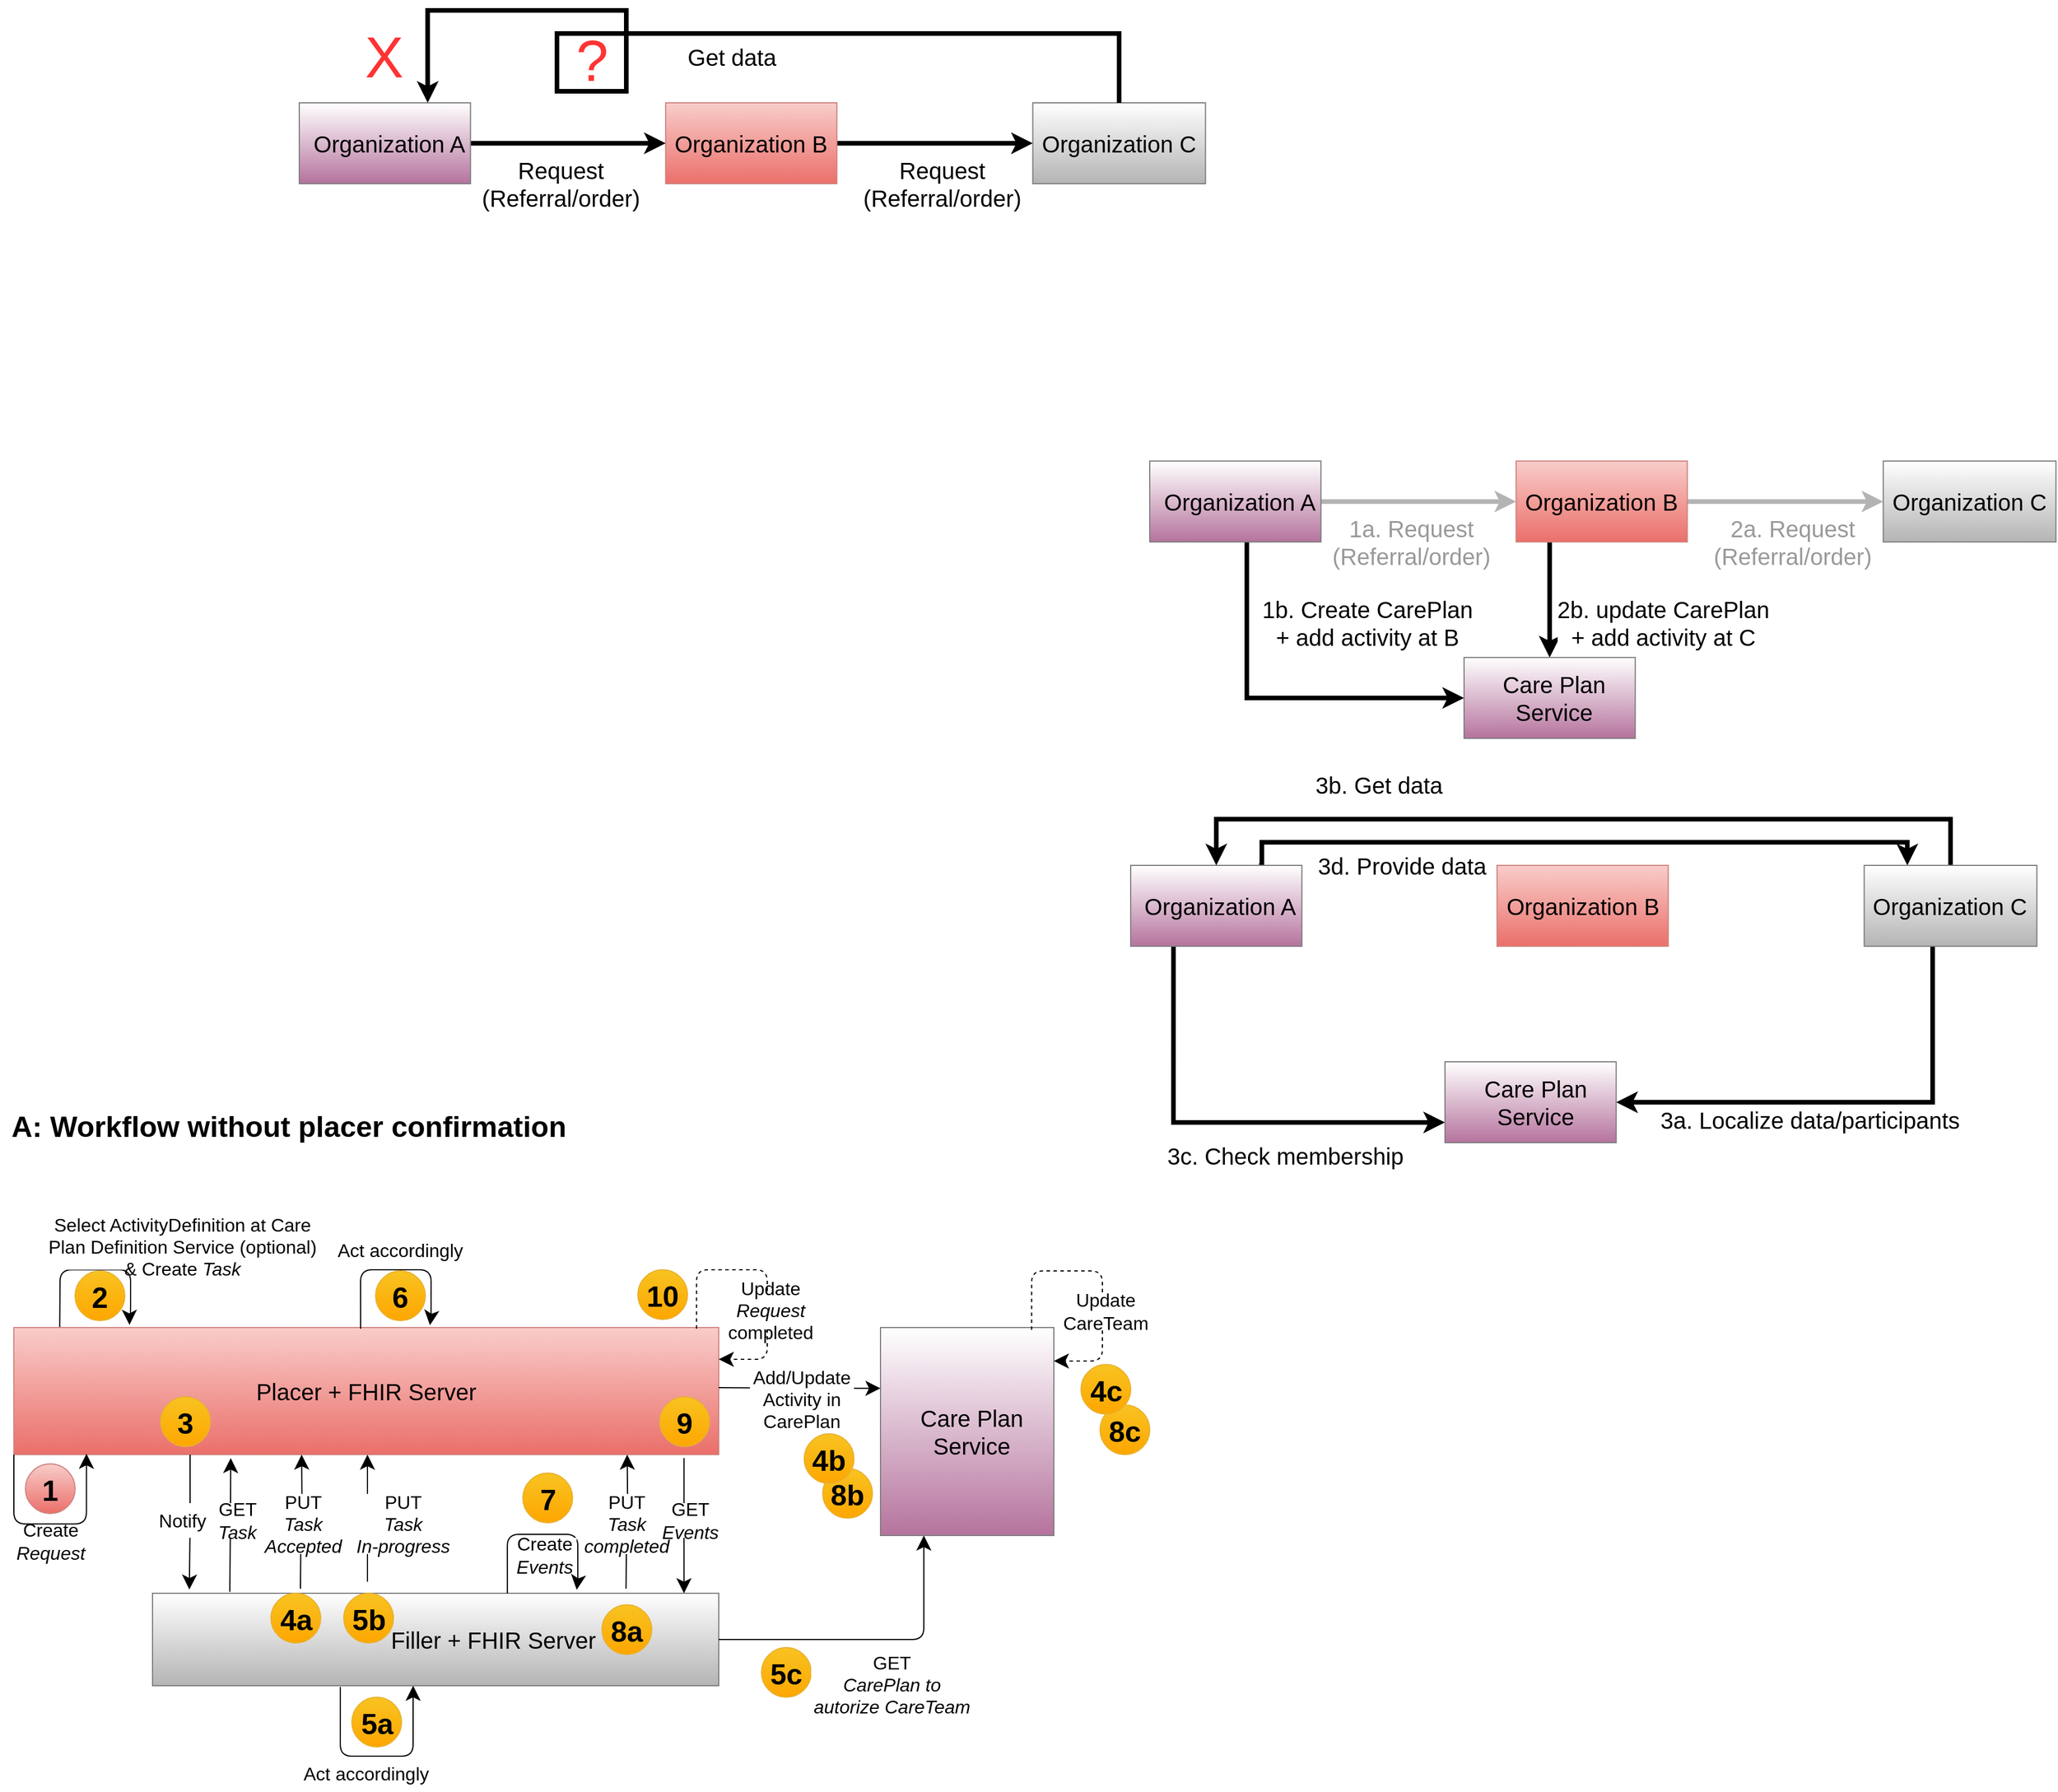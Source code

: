 <mxfile version="23.0.2" type="device" pages="3">
  <diagram name="Page-1" id="U08i2mYQAlyxhMghuIbF">
    <mxGraphModel dx="1760" dy="2372" grid="1" gridSize="10" guides="1" tooltips="1" connect="1" arrows="1" fold="1" page="1" pageScale="1" pageWidth="1654" pageHeight="1169" math="0" shadow="0">
      <root>
        <mxCell id="0" />
        <mxCell id="1" parent="0" />
        <mxCell id="nSbmwZSb1zf3VBq55A1s-11" style="edgeStyle=orthogonalEdgeStyle;rounded=1;orthogonalLoop=1;jettySize=auto;html=1;exitX=0.065;exitY=0.012;exitDx=0;exitDy=0;entryX=0.164;entryY=-0.021;entryDx=0;entryDy=0;entryPerimeter=0;exitPerimeter=0;endSize=10;" parent="1" source="nSbmwZSb1zf3VBq55A1s-2" target="nSbmwZSb1zf3VBq55A1s-2" edge="1">
          <mxGeometry relative="1" as="geometry">
            <mxPoint x="330" y="550" as="targetPoint" />
            <Array as="points">
              <mxPoint x="270" y="560" />
              <mxPoint x="270" y="510" />
              <mxPoint x="331" y="510" />
              <mxPoint x="331" y="550" />
              <mxPoint x="330" y="550" />
            </Array>
          </mxGeometry>
        </mxCell>
        <mxCell id="nSbmwZSb1zf3VBq55A1s-2" value="Placer + FHIR Server" style="rounded=0;whiteSpace=wrap;html=1;gradientColor=#eb6f6a;fillColor=#f8cdca;strokeColor=#cf8480;fontSize=20;" parent="1" vertex="1">
          <mxGeometry x="230" y="560" width="610" height="110" as="geometry" />
        </mxCell>
        <mxCell id="nSbmwZSb1zf3VBq55A1s-3" value="Filler + FHIR Server" style="rounded=0;whiteSpace=wrap;html=1;gradientColor=#b4b4b4;fillColor=default;strokeColor=#7e7e7e;fontSize=20;spacingLeft=100;" parent="1" vertex="1">
          <mxGeometry x="350" y="790" width="490" height="80" as="geometry" />
        </mxCell>
        <mxCell id="nSbmwZSb1zf3VBq55A1s-4" value="1" style="ellipse;whiteSpace=wrap;html=1;fontStyle=1;fontSize=25;fillColor=#f8cdca;strokeColor=#cf8480;rounded=0;gradientColor=#eb6f6a;" parent="1" vertex="1">
          <mxGeometry x="240" y="678" width="43" height="43" as="geometry" />
        </mxCell>
        <mxCell id="nSbmwZSb1zf3VBq55A1s-5" value="2" style="ellipse;whiteSpace=wrap;html=1;fontStyle=1;fontSize=25;fillColor=#f8c321;strokeColor=#e8b130;rounded=0;gradientColor=#fea601;" parent="1" vertex="1">
          <mxGeometry x="283" y="511" width="43" height="43" as="geometry" />
        </mxCell>
        <mxCell id="nSbmwZSb1zf3VBq55A1s-6" value="Create &lt;i&gt;Request&lt;/i&gt;" style="text;html=1;strokeColor=none;fillColor=default;align=center;verticalAlign=middle;whiteSpace=wrap;rounded=0;fontSize=16;fontStyle=0" parent="1" vertex="1">
          <mxGeometry x="231.5" y="730" width="60" height="30" as="geometry" />
        </mxCell>
        <mxCell id="nSbmwZSb1zf3VBq55A1s-7" value="Select ActivityDefinition at Care Plan Definition Service (optional) &amp;amp; Create &lt;i&gt;Task&lt;/i&gt;" style="text;html=1;strokeColor=none;fillColor=default;align=center;verticalAlign=middle;whiteSpace=wrap;rounded=0;fontSize=16;fontStyle=0" parent="1" vertex="1">
          <mxGeometry x="258.25" y="470" width="235.5" height="40" as="geometry" />
        </mxCell>
        <mxCell id="nSbmwZSb1zf3VBq55A1s-8" style="edgeStyle=orthogonalEdgeStyle;orthogonalLoop=1;jettySize=auto;html=1;exitX=0;exitY=1;exitDx=0;exitDy=0;entryX=0.103;entryY=0.993;entryDx=0;entryDy=0;entryPerimeter=0;rounded=1;endSize=10;" parent="1" source="nSbmwZSb1zf3VBq55A1s-2" target="nSbmwZSb1zf3VBq55A1s-2" edge="1">
          <mxGeometry relative="1" as="geometry">
            <Array as="points">
              <mxPoint x="230" y="730" />
              <mxPoint x="293" y="730" />
            </Array>
          </mxGeometry>
        </mxCell>
        <mxCell id="nSbmwZSb1zf3VBq55A1s-12" style="edgeStyle=orthogonalEdgeStyle;rounded=1;orthogonalLoop=1;jettySize=auto;html=1;exitX=0.065;exitY=0.012;exitDx=0;exitDy=0;entryX=0.164;entryY=-0.021;entryDx=0;entryDy=0;entryPerimeter=0;exitPerimeter=0;endSize=10;" parent="1" edge="1">
          <mxGeometry relative="1" as="geometry">
            <mxPoint x="590.06" y="558" as="targetPoint" />
            <mxPoint x="530.06" y="561" as="sourcePoint" />
            <Array as="points">
              <mxPoint x="530.06" y="560" />
              <mxPoint x="530.06" y="510" />
              <mxPoint x="591.06" y="510" />
              <mxPoint x="591.06" y="550" />
              <mxPoint x="590.06" y="550" />
            </Array>
          </mxGeometry>
        </mxCell>
        <mxCell id="nSbmwZSb1zf3VBq55A1s-13" value="6" style="ellipse;whiteSpace=wrap;html=1;fontStyle=1;fontSize=25;fillColor=#f8c321;strokeColor=#e8b130;rounded=0;gradientColor=#fea601;" parent="1" vertex="1">
          <mxGeometry x="543.06" y="511" width="43" height="43" as="geometry" />
        </mxCell>
        <mxCell id="nSbmwZSb1zf3VBq55A1s-14" value="Act accordingly" style="text;html=1;strokeColor=none;fillColor=default;align=center;verticalAlign=middle;whiteSpace=wrap;rounded=0;fontSize=16;fontStyle=0" parent="1" vertex="1">
          <mxGeometry x="501.84" y="478" width="125.44" height="30" as="geometry" />
        </mxCell>
        <mxCell id="nSbmwZSb1zf3VBq55A1s-15" style="edgeStyle=orthogonalEdgeStyle;rounded=1;orthogonalLoop=1;jettySize=auto;html=1;exitX=0.065;exitY=0.012;exitDx=0;exitDy=0;entryX=1;entryY=0.25;entryDx=0;entryDy=0;exitPerimeter=0;dashed=1;endSize=10;" parent="1" target="nSbmwZSb1zf3VBq55A1s-2" edge="1">
          <mxGeometry relative="1" as="geometry">
            <mxPoint x="880.78" y="558" as="targetPoint" />
            <mxPoint x="820.78" y="561" as="sourcePoint" />
            <Array as="points">
              <mxPoint x="821" y="510" />
              <mxPoint x="882" y="510" />
              <mxPoint x="882" y="588" />
            </Array>
          </mxGeometry>
        </mxCell>
        <mxCell id="nSbmwZSb1zf3VBq55A1s-16" value="10" style="ellipse;whiteSpace=wrap;html=1;fontStyle=1;fontSize=25;fillColor=#f8c321;strokeColor=#e8b130;rounded=0;gradientColor=#fea601;" parent="1" vertex="1">
          <mxGeometry x="770" y="510" width="43" height="43" as="geometry" />
        </mxCell>
        <mxCell id="nSbmwZSb1zf3VBq55A1s-17" value="Update &lt;i&gt;Request &lt;/i&gt;completed" style="text;html=1;strokeColor=none;fillColor=default;align=center;verticalAlign=middle;whiteSpace=wrap;rounded=0;fontSize=16;fontStyle=0" parent="1" vertex="1">
          <mxGeometry x="850" y="530" width="70" height="29" as="geometry" />
        </mxCell>
        <mxCell id="nSbmwZSb1zf3VBq55A1s-19" value="Act accordingly" style="text;html=1;strokeColor=none;fillColor=default;align=center;verticalAlign=middle;whiteSpace=wrap;rounded=0;fontSize=16;fontStyle=0" parent="1" vertex="1">
          <mxGeometry x="477.01" y="931" width="115.97" height="30" as="geometry" />
        </mxCell>
        <mxCell id="nSbmwZSb1zf3VBq55A1s-20" style="edgeStyle=orthogonalEdgeStyle;orthogonalLoop=1;jettySize=auto;html=1;exitX=0;exitY=1;exitDx=0;exitDy=0;entryX=0.103;entryY=0.993;entryDx=0;entryDy=0;entryPerimeter=0;rounded=1;endSize=10;" parent="1" edge="1">
          <mxGeometry relative="1" as="geometry">
            <mxPoint x="512.53" y="871" as="sourcePoint" />
            <mxPoint x="575.53" y="870" as="targetPoint" />
            <Array as="points">
              <mxPoint x="512.53" y="931" />
              <mxPoint x="575.53" y="931" />
            </Array>
          </mxGeometry>
        </mxCell>
        <mxCell id="nSbmwZSb1zf3VBq55A1s-21" value="5a" style="ellipse;whiteSpace=wrap;html=1;fontStyle=1;fontSize=25;fillColor=#f8c321;strokeColor=#e8b130;rounded=0;gradientColor=#fea601;" parent="1" vertex="1">
          <mxGeometry x="522.5" y="880" width="43" height="43" as="geometry" />
        </mxCell>
        <mxCell id="nSbmwZSb1zf3VBq55A1s-22" value="4a" style="ellipse;whiteSpace=wrap;html=1;fontStyle=1;fontSize=25;fillColor=#f8c321;strokeColor=#e8b130;rounded=0;gradientColor=#fea601;" parent="1" vertex="1">
          <mxGeometry x="452.5" y="790" width="43" height="43" as="geometry" />
        </mxCell>
        <mxCell id="nSbmwZSb1zf3VBq55A1s-23" value="8a" style="ellipse;whiteSpace=wrap;html=1;fontStyle=1;fontSize=25;fillColor=#f8c321;strokeColor=#e8b130;rounded=0;gradientColor=#fea601;" parent="1" vertex="1">
          <mxGeometry x="739" y="800" width="43" height="43" as="geometry" />
        </mxCell>
        <mxCell id="nSbmwZSb1zf3VBq55A1s-24" value="3" style="ellipse;whiteSpace=wrap;html=1;fontStyle=1;fontSize=25;fillColor=#f8c321;strokeColor=#e8b130;rounded=0;gradientColor=#fea601;" parent="1" vertex="1">
          <mxGeometry x="357" y="620" width="43" height="43" as="geometry" />
        </mxCell>
        <mxCell id="nSbmwZSb1zf3VBq55A1s-26" value="9" style="ellipse;whiteSpace=wrap;html=1;fontStyle=1;fontSize=25;fillColor=#f8c321;strokeColor=#e8b130;rounded=0;gradientColor=#fea601;" parent="1" vertex="1">
          <mxGeometry x="789" y="620" width="43" height="43" as="geometry" />
        </mxCell>
        <mxCell id="nSbmwZSb1zf3VBq55A1s-27" value="7" style="ellipse;whiteSpace=wrap;html=1;fontStyle=1;fontSize=25;fillColor=#f8c321;strokeColor=#e8b130;rounded=0;gradientColor=#fea601;" parent="1" vertex="1">
          <mxGeometry x="670.5" y="686" width="43" height="43" as="geometry" />
        </mxCell>
        <mxCell id="nSbmwZSb1zf3VBq55A1s-28" style="edgeStyle=orthogonalEdgeStyle;rounded=1;orthogonalLoop=1;jettySize=auto;html=1;exitX=0.065;exitY=0.012;exitDx=0;exitDy=0;entryX=0.164;entryY=-0.021;entryDx=0;entryDy=0;entryPerimeter=0;exitPerimeter=0;endSize=10;" parent="1" edge="1">
          <mxGeometry relative="1" as="geometry">
            <mxPoint x="717.06" y="787" as="targetPoint" />
            <mxPoint x="657.06" y="790" as="sourcePoint" />
            <Array as="points">
              <mxPoint x="657.06" y="789" />
              <mxPoint x="657.06" y="739" />
              <mxPoint x="718.06" y="739" />
              <mxPoint x="718.06" y="779" />
              <mxPoint x="717.06" y="779" />
            </Array>
          </mxGeometry>
        </mxCell>
        <mxCell id="nSbmwZSb1zf3VBq55A1s-30" value="Create &lt;i&gt;Events&lt;/i&gt;" style="text;html=1;strokeColor=none;fillColor=default;align=center;verticalAlign=middle;whiteSpace=wrap;rounded=0;fontSize=16;fontStyle=0" parent="1" vertex="1">
          <mxGeometry x="662" y="742" width="55" height="30" as="geometry" />
        </mxCell>
        <mxCell id="nSbmwZSb1zf3VBq55A1s-31" style="edgeStyle=orthogonalEdgeStyle;rounded=0;orthogonalLoop=1;jettySize=auto;html=1;exitX=0.25;exitY=1;exitDx=0;exitDy=0;entryX=0.065;entryY=-0.04;entryDx=0;entryDy=0;entryPerimeter=0;endSize=10;" parent="1" source="nSbmwZSb1zf3VBq55A1s-2" target="nSbmwZSb1zf3VBq55A1s-3" edge="1">
          <mxGeometry relative="1" as="geometry" />
        </mxCell>
        <mxCell id="nSbmwZSb1zf3VBq55A1s-32" value="Notify" style="text;html=1;strokeColor=none;fillColor=default;align=center;verticalAlign=middle;whiteSpace=wrap;rounded=0;fontSize=16;fontStyle=0" parent="1" vertex="1">
          <mxGeometry x="352" y="712" width="48" height="30" as="geometry" />
        </mxCell>
        <mxCell id="nSbmwZSb1zf3VBq55A1s-34" style="edgeStyle=orthogonalEdgeStyle;rounded=0;orthogonalLoop=1;jettySize=auto;html=1;exitX=0.163;exitY=-0.028;exitDx=0;exitDy=0;entryX=0.329;entryY=1.018;entryDx=0;entryDy=0;entryPerimeter=0;endSize=10;exitPerimeter=0;" parent="1" edge="1">
          <mxGeometry relative="1" as="geometry">
            <mxPoint x="416.87" y="788.76" as="sourcePoint" />
            <mxPoint x="417.69" y="672.98" as="targetPoint" />
          </mxGeometry>
        </mxCell>
        <mxCell id="nSbmwZSb1zf3VBq55A1s-35" style="edgeStyle=orthogonalEdgeStyle;rounded=0;orthogonalLoop=1;jettySize=auto;html=1;exitX=0.163;exitY=-0.028;exitDx=0;exitDy=0;entryX=0.329;entryY=1.018;entryDx=0;entryDy=0;entryPerimeter=0;endSize=10;exitPerimeter=0;" parent="1" edge="1">
          <mxGeometry relative="1" as="geometry">
            <mxPoint x="478" y="786" as="sourcePoint" />
            <mxPoint x="479" y="670" as="targetPoint" />
          </mxGeometry>
        </mxCell>
        <mxCell id="nSbmwZSb1zf3VBq55A1s-37" style="edgeStyle=orthogonalEdgeStyle;rounded=0;orthogonalLoop=1;jettySize=auto;html=1;exitX=0.163;exitY=-0.028;exitDx=0;exitDy=0;entryX=0.329;entryY=1.018;entryDx=0;entryDy=0;entryPerimeter=0;endSize=10;exitPerimeter=0;" parent="1" edge="1">
          <mxGeometry relative="1" as="geometry">
            <mxPoint x="759.76" y="786" as="sourcePoint" />
            <mxPoint x="760.76" y="670" as="targetPoint" />
          </mxGeometry>
        </mxCell>
        <mxCell id="nSbmwZSb1zf3VBq55A1s-38" style="edgeStyle=orthogonalEdgeStyle;rounded=0;orthogonalLoop=1;jettySize=auto;html=1;exitX=0.25;exitY=1;exitDx=0;exitDy=0;entryX=0.065;entryY=-0.04;entryDx=0;entryDy=0;entryPerimeter=0;endSize=10;" parent="1" edge="1">
          <mxGeometry relative="1" as="geometry">
            <mxPoint x="809.91" y="673" as="sourcePoint" />
            <mxPoint x="809.91" y="790" as="targetPoint" />
          </mxGeometry>
        </mxCell>
        <mxCell id="nSbmwZSb1zf3VBq55A1s-39" value="GET &lt;i&gt;Task&lt;/i&gt;" style="text;html=1;strokeColor=none;fillColor=default;align=center;verticalAlign=middle;whiteSpace=wrap;rounded=0;fontSize=16;fontStyle=0" parent="1" vertex="1">
          <mxGeometry x="407" y="712" width="33" height="30" as="geometry" />
        </mxCell>
        <mxCell id="nSbmwZSb1zf3VBq55A1s-40" value="PUT&lt;br&gt;&lt;i&gt;Task&lt;br&gt;Accepted&lt;br&gt;&lt;/i&gt;" style="text;html=1;strokeColor=none;fillColor=default;align=center;verticalAlign=middle;whiteSpace=wrap;rounded=0;fontSize=16;fontStyle=0" parent="1" vertex="1">
          <mxGeometry x="452.5" y="704" width="55" height="52" as="geometry" />
        </mxCell>
        <mxCell id="nSbmwZSb1zf3VBq55A1s-41" value="PUT&lt;br&gt;&lt;i&gt;Task&lt;br&gt;completed&lt;br&gt;&lt;/i&gt;" style="text;html=1;strokeColor=none;fillColor=default;align=center;verticalAlign=middle;whiteSpace=wrap;rounded=0;fontSize=16;fontStyle=0" parent="1" vertex="1">
          <mxGeometry x="733" y="704" width="55" height="52" as="geometry" />
        </mxCell>
        <mxCell id="OlyKqYoz7__BD5rqp9ry-2" value="GET &lt;i&gt;Events&lt;/i&gt;" style="text;html=1;strokeColor=none;fillColor=default;align=center;verticalAlign=middle;whiteSpace=wrap;rounded=0;fontSize=16;fontStyle=0" parent="1" vertex="1">
          <mxGeometry x="799" y="712" width="33" height="30" as="geometry" />
        </mxCell>
        <mxCell id="T5v-OUaIeYPpJaLRVk_B-1" value="A: Workflow without placer confirmation" style="text;html=1;strokeColor=none;fillColor=default;align=left;verticalAlign=middle;whiteSpace=wrap;rounded=0;fontSize=25;fontStyle=1" parent="1" vertex="1">
          <mxGeometry x="226" y="370" width="530" height="30" as="geometry" />
        </mxCell>
        <mxCell id="rVNtJj95n9bYsKMnxHTT-1" value="Care Plan Service" style="rounded=0;whiteSpace=wrap;html=1;gradientColor=#B5739D;fillColor=default;strokeColor=#7e7e7e;fontSize=20;spacingLeft=8;" vertex="1" parent="1">
          <mxGeometry x="980" y="560" width="150" height="180" as="geometry" />
        </mxCell>
        <mxCell id="rVNtJj95n9bYsKMnxHTT-3" style="edgeStyle=orthogonalEdgeStyle;rounded=0;orthogonalLoop=1;jettySize=auto;html=1;exitX=1;exitY=0.364;exitDx=0;exitDy=0;entryX=0;entryY=0.369;entryDx=0;entryDy=0;entryPerimeter=0;endSize=10;exitPerimeter=0;" edge="1" parent="1">
          <mxGeometry relative="1" as="geometry">
            <mxPoint x="840" y="612.04" as="sourcePoint" />
            <mxPoint x="980" y="612.59" as="targetPoint" />
          </mxGeometry>
        </mxCell>
        <mxCell id="rVNtJj95n9bYsKMnxHTT-4" value="Add/Update Activity in&lt;br&gt;CarePlan" style="text;html=1;strokeColor=none;fillColor=default;align=center;verticalAlign=middle;whiteSpace=wrap;rounded=0;fontSize=16;fontStyle=0" vertex="1" parent="1">
          <mxGeometry x="867" y="592" width="90" height="60" as="geometry" />
        </mxCell>
        <mxCell id="rVNtJj95n9bYsKMnxHTT-5" style="edgeStyle=orthogonalEdgeStyle;rounded=1;orthogonalLoop=1;jettySize=auto;html=1;exitX=0.065;exitY=0.012;exitDx=0;exitDy=0;entryX=1;entryY=0.25;entryDx=0;entryDy=0;exitPerimeter=0;dashed=1;endSize=10;" edge="1" parent="1">
          <mxGeometry relative="1" as="geometry">
            <mxPoint x="1130" y="589" as="targetPoint" />
            <mxPoint x="1110.78" y="562" as="sourcePoint" />
            <Array as="points">
              <mxPoint x="1111" y="511" />
              <mxPoint x="1172" y="511" />
              <mxPoint x="1172" y="589" />
            </Array>
          </mxGeometry>
        </mxCell>
        <mxCell id="rVNtJj95n9bYsKMnxHTT-6" value="Update CareTeam" style="text;html=1;strokeColor=none;fillColor=default;align=center;verticalAlign=middle;whiteSpace=wrap;rounded=0;fontSize=16;fontStyle=0" vertex="1" parent="1">
          <mxGeometry x="1140" y="531" width="70" height="29" as="geometry" />
        </mxCell>
        <mxCell id="rVNtJj95n9bYsKMnxHTT-10" value="8b" style="ellipse;whiteSpace=wrap;html=1;fontStyle=1;fontSize=25;fillColor=#f8c321;strokeColor=#e8b130;rounded=0;gradientColor=#fea601;" vertex="1" parent="1">
          <mxGeometry x="930" y="682" width="43" height="43" as="geometry" />
        </mxCell>
        <mxCell id="rVNtJj95n9bYsKMnxHTT-11" value="8c" style="ellipse;whiteSpace=wrap;html=1;fontStyle=1;fontSize=25;fillColor=#f8c321;strokeColor=#e8b130;rounded=0;gradientColor=#fea601;" vertex="1" parent="1">
          <mxGeometry x="1170" y="627" width="43" height="43" as="geometry" />
        </mxCell>
        <mxCell id="rVNtJj95n9bYsKMnxHTT-12" value="5b" style="ellipse;whiteSpace=wrap;html=1;fontStyle=1;fontSize=25;fillColor=#f8c321;strokeColor=#e8b130;rounded=0;gradientColor=#fea601;" vertex="1" parent="1">
          <mxGeometry x="515.5" y="790" width="43" height="43" as="geometry" />
        </mxCell>
        <mxCell id="rVNtJj95n9bYsKMnxHTT-14" style="edgeStyle=orthogonalEdgeStyle;rounded=0;orthogonalLoop=1;jettySize=auto;html=1;entryX=0.329;entryY=1.018;entryDx=0;entryDy=0;entryPerimeter=0;endSize=10;" edge="1" parent="1">
          <mxGeometry relative="1" as="geometry">
            <mxPoint x="536" y="780" as="sourcePoint" />
            <mxPoint x="536" y="670" as="targetPoint" />
          </mxGeometry>
        </mxCell>
        <mxCell id="rVNtJj95n9bYsKMnxHTT-13" value="PUT&lt;br&gt;&lt;i&gt;Task&lt;br&gt;In-progress&lt;br&gt;&lt;/i&gt;" style="text;html=1;strokeColor=none;fillColor=default;align=center;verticalAlign=middle;whiteSpace=wrap;rounded=0;fontSize=16;fontStyle=0" vertex="1" parent="1">
          <mxGeometry x="522.5" y="704" width="87.5" height="52" as="geometry" />
        </mxCell>
        <mxCell id="rVNtJj95n9bYsKMnxHTT-15" value="5c" style="ellipse;whiteSpace=wrap;html=1;fontStyle=1;fontSize=25;fillColor=#f8c321;strokeColor=#e8b130;rounded=0;gradientColor=#fea601;" vertex="1" parent="1">
          <mxGeometry x="877" y="837" width="43" height="43" as="geometry" />
        </mxCell>
        <mxCell id="rVNtJj95n9bYsKMnxHTT-16" style="edgeStyle=orthogonalEdgeStyle;orthogonalLoop=1;jettySize=auto;html=1;exitX=1;exitY=0.5;exitDx=0;exitDy=0;entryX=0.25;entryY=1;entryDx=0;entryDy=0;rounded=1;endSize=10;" edge="1" parent="1" source="nSbmwZSb1zf3VBq55A1s-3" target="rVNtJj95n9bYsKMnxHTT-1">
          <mxGeometry relative="1" as="geometry">
            <mxPoint x="867.03" y="792" as="sourcePoint" />
            <mxPoint x="930.03" y="791" as="targetPoint" />
            <Array as="points">
              <mxPoint x="1018" y="830" />
            </Array>
          </mxGeometry>
        </mxCell>
        <mxCell id="rVNtJj95n9bYsKMnxHTT-17" value="GET&lt;br&gt;&lt;i&gt;CarePlan to autorize CareTeam&lt;br&gt;&lt;/i&gt;" style="text;html=1;strokeColor=none;fillColor=default;align=center;verticalAlign=middle;whiteSpace=wrap;rounded=0;fontSize=16;fontStyle=0" vertex="1" parent="1">
          <mxGeometry x="920" y="843" width="140" height="52" as="geometry" />
        </mxCell>
        <mxCell id="rVNtJj95n9bYsKMnxHTT-2" value="4b" style="ellipse;whiteSpace=wrap;html=1;fontStyle=1;fontSize=25;fillColor=#f8c321;strokeColor=#e8b130;rounded=0;gradientColor=#fea601;" vertex="1" parent="1">
          <mxGeometry x="914" y="652" width="43" height="43" as="geometry" />
        </mxCell>
        <mxCell id="rVNtJj95n9bYsKMnxHTT-7" value="4c" style="ellipse;whiteSpace=wrap;html=1;fontStyle=1;fontSize=25;fillColor=#f8c321;strokeColor=#e8b130;rounded=0;gradientColor=#fea601;" vertex="1" parent="1">
          <mxGeometry x="1153.5" y="592" width="43" height="43" as="geometry" />
        </mxCell>
        <mxCell id="rVNtJj95n9bYsKMnxHTT-26" value="" style="edgeStyle=orthogonalEdgeStyle;rounded=0;orthogonalLoop=1;jettySize=auto;html=1;strokeWidth=4;" edge="1" parent="1" source="rVNtJj95n9bYsKMnxHTT-20" target="rVNtJj95n9bYsKMnxHTT-23">
          <mxGeometry relative="1" as="geometry" />
        </mxCell>
        <mxCell id="rVNtJj95n9bYsKMnxHTT-29" value="Request&lt;br style=&quot;border-color: var(--border-color); font-size: 20px;&quot;&gt;(Referral/order)" style="edgeLabel;html=1;align=center;verticalAlign=middle;resizable=0;points=[];fontSize=20;" vertex="1" connectable="0" parent="rVNtJj95n9bYsKMnxHTT-26">
          <mxGeometry x="0.361" y="-4" relative="1" as="geometry">
            <mxPoint x="-25" y="31" as="offset" />
          </mxGeometry>
        </mxCell>
        <mxCell id="rVNtJj95n9bYsKMnxHTT-20" value="Organization B" style="rounded=0;whiteSpace=wrap;html=1;gradientColor=#eb6f6a;fillColor=#f8cdca;strokeColor=#cf8480;fontSize=20;" vertex="1" parent="1">
          <mxGeometry x="794.07" y="-500" width="148.16" height="70" as="geometry" />
        </mxCell>
        <mxCell id="rVNtJj95n9bYsKMnxHTT-24" value="" style="edgeStyle=orthogonalEdgeStyle;rounded=0;orthogonalLoop=1;jettySize=auto;html=1;strokeWidth=4;" edge="1" parent="1" source="rVNtJj95n9bYsKMnxHTT-22" target="rVNtJj95n9bYsKMnxHTT-20">
          <mxGeometry relative="1" as="geometry" />
        </mxCell>
        <mxCell id="rVNtJj95n9bYsKMnxHTT-28" value="Request&lt;br style=&quot;font-size: 20px;&quot;&gt;(Referral/order)" style="edgeLabel;html=1;align=center;verticalAlign=middle;resizable=0;points=[];fontSize=20;" vertex="1" connectable="0" parent="rVNtJj95n9bYsKMnxHTT-24">
          <mxGeometry x="-0.216" y="-2" relative="1" as="geometry">
            <mxPoint x="12" y="33" as="offset" />
          </mxGeometry>
        </mxCell>
        <mxCell id="rVNtJj95n9bYsKMnxHTT-22" value="Organization A" style="rounded=0;whiteSpace=wrap;html=1;gradientColor=#B5739D;fillColor=default;strokeColor=#7e7e7e;fontSize=20;spacingLeft=8;" vertex="1" parent="1">
          <mxGeometry x="477.01" y="-500" width="148.16" height="70" as="geometry" />
        </mxCell>
        <mxCell id="rVNtJj95n9bYsKMnxHTT-23" value="Organization C" style="rounded=0;whiteSpace=wrap;html=1;gradientColor=#b4b4b4;fillColor=default;strokeColor=#7e7e7e;fontSize=20;spacingLeft=0;" vertex="1" parent="1">
          <mxGeometry x="1111.79" y="-500" width="149.44" height="70" as="geometry" />
        </mxCell>
        <mxCell id="rVNtJj95n9bYsKMnxHTT-45" value="" style="edgeStyle=orthogonalEdgeStyle;rounded=0;orthogonalLoop=1;jettySize=auto;html=1;strokeWidth=4;strokeColor=#B3B3B3;" edge="1" source="rVNtJj95n9bYsKMnxHTT-49" target="rVNtJj95n9bYsKMnxHTT-61" parent="1">
          <mxGeometry relative="1" as="geometry" />
        </mxCell>
        <mxCell id="rVNtJj95n9bYsKMnxHTT-46" value="2a. Request&lt;br style=&quot;border-color: var(--border-color); font-size: 20px;&quot;&gt;(Referral/order)" style="edgeLabel;html=1;align=center;verticalAlign=middle;resizable=0;points=[];fontSize=20;fontColor=#999999;" vertex="1" connectable="0" parent="rVNtJj95n9bYsKMnxHTT-45">
          <mxGeometry x="0.361" y="-4" relative="1" as="geometry">
            <mxPoint x="-25" y="31" as="offset" />
          </mxGeometry>
        </mxCell>
        <mxCell id="rVNtJj95n9bYsKMnxHTT-47" value="" style="edgeStyle=orthogonalEdgeStyle;rounded=0;orthogonalLoop=1;jettySize=auto;html=1;strokeWidth=4;exitX=0.204;exitY=1;exitDx=0;exitDy=0;exitPerimeter=0;entryX=0.5;entryY=0;entryDx=0;entryDy=0;" edge="1" source="rVNtJj95n9bYsKMnxHTT-49" target="rVNtJj95n9bYsKMnxHTT-62" parent="1">
          <mxGeometry relative="1" as="geometry">
            <Array as="points">
              <mxPoint x="1559" y="-119.93" />
            </Array>
          </mxGeometry>
        </mxCell>
        <mxCell id="rVNtJj95n9bYsKMnxHTT-48" value="&lt;font style=&quot;font-size: 20px;&quot;&gt;2b. update CarePlan&lt;br style=&quot;border-color: var(--border-color);&quot;&gt;&lt;/font&gt;&lt;span style=&quot;font-size: 20px;&quot;&gt;+ add activity at C&lt;/span&gt;" style="edgeLabel;html=1;align=center;verticalAlign=middle;resizable=0;points=[];" vertex="1" connectable="0" parent="rVNtJj95n9bYsKMnxHTT-47">
          <mxGeometry x="0.026" y="-2" relative="1" as="geometry">
            <mxPoint x="100" y="19" as="offset" />
          </mxGeometry>
        </mxCell>
        <mxCell id="rVNtJj95n9bYsKMnxHTT-49" value="Organization B" style="rounded=0;whiteSpace=wrap;html=1;gradientColor=#eb6f6a;fillColor=#f8cdca;strokeColor=#cf8480;fontSize=20;" vertex="1" parent="1">
          <mxGeometry x="1530.06" y="-189.93" width="148.16" height="70" as="geometry" />
        </mxCell>
        <mxCell id="rVNtJj95n9bYsKMnxHTT-50" value="" style="edgeStyle=orthogonalEdgeStyle;rounded=0;orthogonalLoop=1;jettySize=auto;html=1;strokeWidth=4;strokeColor=#B3B3B3;" edge="1" source="rVNtJj95n9bYsKMnxHTT-56" target="rVNtJj95n9bYsKMnxHTT-49" parent="1">
          <mxGeometry relative="1" as="geometry" />
        </mxCell>
        <mxCell id="rVNtJj95n9bYsKMnxHTT-51" value="1a. Request&lt;br style=&quot;font-size: 20px;&quot;&gt;(Referral/order)" style="edgeLabel;html=1;align=center;verticalAlign=middle;resizable=0;points=[];fontSize=20;fontColor=#999999;" vertex="1" connectable="0" parent="rVNtJj95n9bYsKMnxHTT-50">
          <mxGeometry x="-0.216" y="-2" relative="1" as="geometry">
            <mxPoint x="12" y="33" as="offset" />
          </mxGeometry>
        </mxCell>
        <mxCell id="rVNtJj95n9bYsKMnxHTT-52" style="edgeStyle=orthogonalEdgeStyle;rounded=0;orthogonalLoop=1;jettySize=auto;html=1;entryX=0;entryY=0.5;entryDx=0;entryDy=0;strokeWidth=4;" edge="1" source="rVNtJj95n9bYsKMnxHTT-56" target="rVNtJj95n9bYsKMnxHTT-62" parent="1">
          <mxGeometry relative="1" as="geometry">
            <Array as="points">
              <mxPoint x="1297" y="15.07" />
            </Array>
          </mxGeometry>
        </mxCell>
        <mxCell id="rVNtJj95n9bYsKMnxHTT-53" value="&lt;font style=&quot;font-size: 20px;&quot;&gt;1b. Create CarePlan&lt;/font&gt;&lt;br style=&quot;border-color: var(--border-color); font-size: 20px;&quot;&gt;&lt;span style=&quot;font-size: 20px;&quot;&gt;+ add activity at B&lt;/span&gt;" style="edgeLabel;html=1;align=center;verticalAlign=middle;resizable=0;points=[];" vertex="1" connectable="0" parent="rVNtJj95n9bYsKMnxHTT-52">
          <mxGeometry x="0.327" relative="1" as="geometry">
            <mxPoint x="24" y="-65" as="offset" />
          </mxGeometry>
        </mxCell>
        <mxCell id="rVNtJj95n9bYsKMnxHTT-56" value="Organization A" style="rounded=0;whiteSpace=wrap;html=1;gradientColor=#B5739D;fillColor=default;strokeColor=#7e7e7e;fontSize=20;spacingLeft=8;" vertex="1" parent="1">
          <mxGeometry x="1213" y="-189.93" width="148.16" height="70" as="geometry" />
        </mxCell>
        <mxCell id="rVNtJj95n9bYsKMnxHTT-61" value="Organization C" style="rounded=0;whiteSpace=wrap;html=1;gradientColor=#b4b4b4;fillColor=default;strokeColor=#7e7e7e;fontSize=20;spacingLeft=0;" vertex="1" parent="1">
          <mxGeometry x="1847.78" y="-189.93" width="149.44" height="70" as="geometry" />
        </mxCell>
        <mxCell id="rVNtJj95n9bYsKMnxHTT-62" value="Care Plan Service" style="rounded=0;whiteSpace=wrap;html=1;gradientColor=#B5739D;fillColor=default;strokeColor=#7e7e7e;fontSize=20;spacingLeft=8;" vertex="1" parent="1">
          <mxGeometry x="1485" y="-19.93" width="148.16" height="70" as="geometry" />
        </mxCell>
        <mxCell id="rVNtJj95n9bYsKMnxHTT-67" value="Organization B" style="rounded=0;whiteSpace=wrap;html=1;gradientColor=#eb6f6a;fillColor=#f8cdca;strokeColor=#cf8480;fontSize=20;" vertex="1" parent="1">
          <mxGeometry x="1513.56" y="160" width="148.16" height="70" as="geometry" />
        </mxCell>
        <mxCell id="rVNtJj95n9bYsKMnxHTT-72" style="edgeStyle=orthogonalEdgeStyle;rounded=0;orthogonalLoop=1;jettySize=auto;html=1;exitX=0.25;exitY=1;exitDx=0;exitDy=0;entryX=0;entryY=0.75;entryDx=0;entryDy=0;strokeWidth=4;" edge="1" source="rVNtJj95n9bYsKMnxHTT-74" target="rVNtJj95n9bYsKMnxHTT-80" parent="1">
          <mxGeometry relative="1" as="geometry" />
        </mxCell>
        <mxCell id="rVNtJj95n9bYsKMnxHTT-73" value="3c. Check membership" style="edgeLabel;html=1;align=center;verticalAlign=middle;resizable=0;points=[];fontSize=20;" vertex="1" connectable="0" parent="rVNtJj95n9bYsKMnxHTT-72">
          <mxGeometry x="0.276" relative="1" as="geometry">
            <mxPoint x="2" y="28" as="offset" />
          </mxGeometry>
        </mxCell>
        <mxCell id="rVNtJj95n9bYsKMnxHTT-84" style="edgeStyle=orthogonalEdgeStyle;rounded=0;orthogonalLoop=1;jettySize=auto;html=1;entryX=0.25;entryY=0;entryDx=0;entryDy=0;exitX=0.75;exitY=0;exitDx=0;exitDy=0;strokeWidth=4;" edge="1" parent="1" source="rVNtJj95n9bYsKMnxHTT-74" target="rVNtJj95n9bYsKMnxHTT-79">
          <mxGeometry relative="1" as="geometry">
            <Array as="points">
              <mxPoint x="1310" y="160" />
              <mxPoint x="1310" y="140" />
              <mxPoint x="1869" y="140" />
            </Array>
          </mxGeometry>
        </mxCell>
        <mxCell id="rVNtJj95n9bYsKMnxHTT-85" value="&lt;font style=&quot;font-size: 20px;&quot;&gt;3d. Provide data&lt;/font&gt;" style="edgeLabel;html=1;align=center;verticalAlign=middle;resizable=0;points=[];" vertex="1" connectable="0" parent="rVNtJj95n9bYsKMnxHTT-84">
          <mxGeometry x="-0.546" y="-2" relative="1" as="geometry">
            <mxPoint x="7" y="18" as="offset" />
          </mxGeometry>
        </mxCell>
        <mxCell id="rVNtJj95n9bYsKMnxHTT-74" value="Organization A" style="rounded=0;whiteSpace=wrap;html=1;gradientColor=#B5739D;fillColor=default;strokeColor=#7e7e7e;fontSize=20;spacingLeft=8;" vertex="1" parent="1">
          <mxGeometry x="1196.5" y="160" width="148.16" height="70" as="geometry" />
        </mxCell>
        <mxCell id="rVNtJj95n9bYsKMnxHTT-75" style="edgeStyle=orthogonalEdgeStyle;rounded=0;orthogonalLoop=1;jettySize=auto;html=1;entryX=1;entryY=0.5;entryDx=0;entryDy=0;strokeWidth=4;" edge="1" source="rVNtJj95n9bYsKMnxHTT-79" target="rVNtJj95n9bYsKMnxHTT-80" parent="1">
          <mxGeometry relative="1" as="geometry">
            <Array as="points">
              <mxPoint x="1890.5" y="365" />
            </Array>
          </mxGeometry>
        </mxCell>
        <mxCell id="rVNtJj95n9bYsKMnxHTT-76" value="3a. Localize data/participants" style="edgeLabel;html=1;align=center;verticalAlign=middle;resizable=0;points=[];fontSize=20;" vertex="1" connectable="0" parent="rVNtJj95n9bYsKMnxHTT-75">
          <mxGeometry x="-0.005" y="4" relative="1" as="geometry">
            <mxPoint x="-38" y="11" as="offset" />
          </mxGeometry>
        </mxCell>
        <mxCell id="rVNtJj95n9bYsKMnxHTT-77" style="edgeStyle=orthogonalEdgeStyle;rounded=0;orthogonalLoop=1;jettySize=auto;html=1;entryX=0.5;entryY=0;entryDx=0;entryDy=0;strokeWidth=4;" edge="1" source="rVNtJj95n9bYsKMnxHTT-79" target="rVNtJj95n9bYsKMnxHTT-74" parent="1">
          <mxGeometry relative="1" as="geometry">
            <Array as="points">
              <mxPoint x="1905.5" y="120" />
              <mxPoint x="1270.5" y="120" />
            </Array>
          </mxGeometry>
        </mxCell>
        <mxCell id="rVNtJj95n9bYsKMnxHTT-78" value="3b. Get data" style="edgeLabel;html=1;align=center;verticalAlign=middle;resizable=0;points=[];fontSize=20;" vertex="1" connectable="0" parent="rVNtJj95n9bYsKMnxHTT-77">
          <mxGeometry x="0.513" y="-1" relative="1" as="geometry">
            <mxPoint x="6" y="-29" as="offset" />
          </mxGeometry>
        </mxCell>
        <mxCell id="rVNtJj95n9bYsKMnxHTT-79" value="Organization C" style="rounded=0;whiteSpace=wrap;html=1;gradientColor=#b4b4b4;fillColor=default;strokeColor=#7e7e7e;fontSize=20;spacingLeft=0;" vertex="1" parent="1">
          <mxGeometry x="1831.28" y="160" width="149.44" height="70" as="geometry" />
        </mxCell>
        <mxCell id="rVNtJj95n9bYsKMnxHTT-80" value="Care Plan Service" style="rounded=0;whiteSpace=wrap;html=1;gradientColor=#B5739D;fillColor=default;strokeColor=#7e7e7e;fontSize=20;spacingLeft=8;" vertex="1" parent="1">
          <mxGeometry x="1468.5" y="330" width="148.16" height="70" as="geometry" />
        </mxCell>
        <mxCell id="rVNtJj95n9bYsKMnxHTT-41" style="edgeStyle=orthogonalEdgeStyle;rounded=0;orthogonalLoop=1;jettySize=auto;html=1;strokeWidth=4;entryX=0.75;entryY=0;entryDx=0;entryDy=0;jumpStyle=gap;" edge="1" parent="1" source="rVNtJj95n9bYsKMnxHTT-23" target="rVNtJj95n9bYsKMnxHTT-22">
          <mxGeometry relative="1" as="geometry">
            <mxPoint x="600" y="-580" as="targetPoint" />
            <Array as="points">
              <mxPoint x="1186" y="-560" />
              <mxPoint x="700" y="-560" />
              <mxPoint x="700" y="-510" />
              <mxPoint x="760" y="-510" />
              <mxPoint x="760" y="-580" />
              <mxPoint x="588" y="-580" />
            </Array>
          </mxGeometry>
        </mxCell>
        <mxCell id="et9Vqiaa_TVIG2c-tyO_-2" value="&lt;p style=&quot;line-height: 100%;&quot;&gt;&lt;font color=&quot;#ff3333&quot; style=&quot;font-size: 50px;&quot;&gt;?&lt;/font&gt;&lt;/p&gt;" style="edgeLabel;html=1;align=center;verticalAlign=middle;resizable=0;points=[];spacing=0;labelBackgroundColor=none;" vertex="1" connectable="0" parent="rVNtJj95n9bYsKMnxHTT-41">
          <mxGeometry x="-0.106" y="-2" relative="1" as="geometry">
            <mxPoint x="-79" y="32" as="offset" />
          </mxGeometry>
        </mxCell>
        <mxCell id="rVNtJj95n9bYsKMnxHTT-44" value="Get data" style="edgeLabel;html=1;align=center;verticalAlign=middle;resizable=0;points=[];fontSize=20;" vertex="1" connectable="0" parent="rVNtJj95n9bYsKMnxHTT-41">
          <mxGeometry x="0.513" y="-1" relative="1" as="geometry">
            <mxPoint x="104" y="41" as="offset" />
          </mxGeometry>
        </mxCell>
        <mxCell id="rVNtJj95n9bYsKMnxHTT-81" value="&lt;font color=&quot;#ff3333&quot; style=&quot;font-size: 50px;&quot;&gt;X&lt;/font&gt;" style="edgeLabel;html=1;align=center;verticalAlign=middle;resizable=0;points=[];" vertex="1" connectable="0" parent="rVNtJj95n9bYsKMnxHTT-41">
          <mxGeometry x="-0.106" y="-2" relative="1" as="geometry">
            <mxPoint x="-259" y="22" as="offset" />
          </mxGeometry>
        </mxCell>
      </root>
    </mxGraphModel>
  </diagram>
  <diagram id="5kAamqxjqccoeeyItIAx" name="Page-2">
    <mxGraphModel dx="1056" dy="722" grid="1" gridSize="10" guides="1" tooltips="1" connect="1" arrows="1" fold="1" page="1" pageScale="1" pageWidth="1654" pageHeight="1169" math="0" shadow="0">
      <root>
        <mxCell id="0" />
        <mxCell id="1" parent="0" />
        <mxCell id="VDFa62QdeicqgUjPfyEO-3" style="edgeStyle=orthogonalEdgeStyle;rounded=1;orthogonalLoop=1;jettySize=auto;html=1;exitX=0.065;exitY=0.012;exitDx=0;exitDy=0;entryX=0.164;entryY=-0.021;entryDx=0;entryDy=0;entryPerimeter=0;exitPerimeter=0;endSize=10;" parent="1" source="VDFa62QdeicqgUjPfyEO-4" target="VDFa62QdeicqgUjPfyEO-4" edge="1">
          <mxGeometry relative="1" as="geometry">
            <mxPoint x="290.03" y="1090" as="targetPoint" />
            <Array as="points">
              <mxPoint x="230.03" y="1100" />
              <mxPoint x="230.03" y="1050" />
              <mxPoint x="291.03" y="1050" />
              <mxPoint x="291.03" y="1090" />
              <mxPoint x="290.03" y="1090" />
            </Array>
          </mxGeometry>
        </mxCell>
        <mxCell id="VDFa62QdeicqgUjPfyEO-4" value="Placer + FHIR Server" style="rounded=0;whiteSpace=wrap;html=1;gradientColor=#eb6f6a;fillColor=#f8cdca;strokeColor=#cf8480;fontSize=20;" parent="1" vertex="1">
          <mxGeometry x="190.03" y="1100" width="610" height="110" as="geometry" />
        </mxCell>
        <mxCell id="VDFa62QdeicqgUjPfyEO-5" value="Filler + FHIR Server" style="rounded=0;whiteSpace=wrap;html=1;gradientColor=#b4b4b4;fillColor=default;strokeColor=#7e7e7e;fontSize=20;spacingLeft=21;" parent="1" vertex="1">
          <mxGeometry x="310.03" y="1330" width="490" height="80" as="geometry" />
        </mxCell>
        <mxCell id="VDFa62QdeicqgUjPfyEO-6" value="1" style="ellipse;whiteSpace=wrap;html=1;fontStyle=1;fontSize=25;fillColor=#f8cdca;strokeColor=#cf8480;rounded=0;gradientColor=#eb6f6a;" parent="1" vertex="1">
          <mxGeometry x="200.03" y="1218" width="43" height="43" as="geometry" />
        </mxCell>
        <mxCell id="VDFa62QdeicqgUjPfyEO-7" value="2" style="ellipse;whiteSpace=wrap;html=1;fontStyle=1;fontSize=25;fillColor=#f8c321;strokeColor=#e8b130;rounded=0;gradientColor=#fea601;" parent="1" vertex="1">
          <mxGeometry x="243.03" y="1051" width="43" height="43" as="geometry" />
        </mxCell>
        <mxCell id="VDFa62QdeicqgUjPfyEO-8" value="Create &lt;i&gt;Request&lt;/i&gt;" style="text;html=1;strokeColor=none;fillColor=default;align=center;verticalAlign=middle;whiteSpace=wrap;rounded=0;fontSize=16;fontStyle=0" parent="1" vertex="1">
          <mxGeometry x="191.53" y="1270" width="60" height="30" as="geometry" />
        </mxCell>
        <mxCell id="VDFa62QdeicqgUjPfyEO-9" value="Create &lt;i&gt;Task&lt;/i&gt;" style="text;html=1;strokeColor=none;fillColor=default;align=center;verticalAlign=middle;whiteSpace=wrap;rounded=0;fontSize=16;fontStyle=0" parent="1" vertex="1">
          <mxGeometry x="234.53" y="1010" width="60" height="30" as="geometry" />
        </mxCell>
        <mxCell id="VDFa62QdeicqgUjPfyEO-10" style="edgeStyle=orthogonalEdgeStyle;orthogonalLoop=1;jettySize=auto;html=1;exitX=0;exitY=1;exitDx=0;exitDy=0;entryX=0.103;entryY=0.993;entryDx=0;entryDy=0;entryPerimeter=0;rounded=1;endSize=10;" parent="1" source="VDFa62QdeicqgUjPfyEO-4" target="VDFa62QdeicqgUjPfyEO-4" edge="1">
          <mxGeometry relative="1" as="geometry">
            <Array as="points">
              <mxPoint x="190.03" y="1270" />
              <mxPoint x="253.03" y="1270" />
            </Array>
          </mxGeometry>
        </mxCell>
        <mxCell id="VDFa62QdeicqgUjPfyEO-11" style="edgeStyle=orthogonalEdgeStyle;rounded=1;orthogonalLoop=1;jettySize=auto;html=1;exitX=0.065;exitY=0.012;exitDx=0;exitDy=0;entryX=0.164;entryY=-0.021;entryDx=0;entryDy=0;entryPerimeter=0;exitPerimeter=0;endSize=10;" parent="1" edge="1">
          <mxGeometry relative="1" as="geometry">
            <mxPoint x="550.09" y="1098" as="targetPoint" />
            <mxPoint x="490.09" y="1101" as="sourcePoint" />
            <Array as="points">
              <mxPoint x="490.09" y="1100" />
              <mxPoint x="490.09" y="1050" />
              <mxPoint x="551.09" y="1050" />
              <mxPoint x="551.09" y="1090" />
              <mxPoint x="550.09" y="1090" />
            </Array>
          </mxGeometry>
        </mxCell>
        <mxCell id="VDFa62QdeicqgUjPfyEO-12" value="6" style="ellipse;whiteSpace=wrap;html=1;fontStyle=1;fontSize=25;fillColor=#f8c321;strokeColor=#e8b130;rounded=0;gradientColor=#fea601;" parent="1" vertex="1">
          <mxGeometry x="503.09" y="1051" width="43" height="43" as="geometry" />
        </mxCell>
        <mxCell id="VDFa62QdeicqgUjPfyEO-13" value="Act accordingly" style="text;html=1;strokeColor=none;fillColor=default;align=center;verticalAlign=middle;whiteSpace=wrap;rounded=0;fontSize=16;fontStyle=0" parent="1" vertex="1">
          <mxGeometry x="461.87" y="1018" width="125.44" height="30" as="geometry" />
        </mxCell>
        <mxCell id="VDFa62QdeicqgUjPfyEO-14" style="edgeStyle=orthogonalEdgeStyle;rounded=1;orthogonalLoop=1;jettySize=auto;html=1;exitX=0.065;exitY=0.012;exitDx=0;exitDy=0;entryX=1;entryY=0.25;entryDx=0;entryDy=0;exitPerimeter=0;dashed=1;endSize=10;" parent="1" target="VDFa62QdeicqgUjPfyEO-4" edge="1">
          <mxGeometry relative="1" as="geometry">
            <mxPoint x="840.81" y="1098" as="targetPoint" />
            <mxPoint x="780.81" y="1101" as="sourcePoint" />
            <Array as="points">
              <mxPoint x="781.03" y="1050" />
              <mxPoint x="842.03" y="1050" />
              <mxPoint x="842.03" y="1128" />
            </Array>
          </mxGeometry>
        </mxCell>
        <mxCell id="VDFa62QdeicqgUjPfyEO-15" value="10" style="ellipse;whiteSpace=wrap;html=1;fontStyle=1;fontSize=25;fillColor=#f8c321;strokeColor=#e8b130;rounded=0;gradientColor=#fea601;" parent="1" vertex="1">
          <mxGeometry x="730.03" y="1050" width="43" height="43" as="geometry" />
        </mxCell>
        <mxCell id="VDFa62QdeicqgUjPfyEO-16" value="Update &lt;i&gt;Request &lt;/i&gt;completed" style="text;html=1;strokeColor=none;fillColor=default;align=center;verticalAlign=middle;whiteSpace=wrap;rounded=0;fontSize=16;fontStyle=0" parent="1" vertex="1">
          <mxGeometry x="810.03" y="1070" width="70" height="29" as="geometry" />
        </mxCell>
        <mxCell id="VDFa62QdeicqgUjPfyEO-17" value="Act accordingly" style="text;html=1;strokeColor=none;fillColor=default;align=center;verticalAlign=middle;whiteSpace=wrap;rounded=0;fontSize=16;fontStyle=0" parent="1" vertex="1">
          <mxGeometry x="437.04" y="1471" width="115.97" height="30" as="geometry" />
        </mxCell>
        <mxCell id="VDFa62QdeicqgUjPfyEO-18" style="edgeStyle=orthogonalEdgeStyle;orthogonalLoop=1;jettySize=auto;html=1;exitX=0;exitY=1;exitDx=0;exitDy=0;entryX=0.103;entryY=0.993;entryDx=0;entryDy=0;entryPerimeter=0;rounded=1;endSize=10;" parent="1" edge="1">
          <mxGeometry relative="1" as="geometry">
            <mxPoint x="472.56" y="1411" as="sourcePoint" />
            <mxPoint x="535.56" y="1410" as="targetPoint" />
            <Array as="points">
              <mxPoint x="472.56" y="1471" />
              <mxPoint x="535.56" y="1471" />
            </Array>
          </mxGeometry>
        </mxCell>
        <mxCell id="VDFa62QdeicqgUjPfyEO-19" value="5" style="ellipse;whiteSpace=wrap;html=1;fontStyle=1;fontSize=25;fillColor=#f8c321;strokeColor=#e8b130;rounded=0;gradientColor=#fea601;" parent="1" vertex="1">
          <mxGeometry x="482.53" y="1420" width="43" height="43" as="geometry" />
        </mxCell>
        <mxCell id="VDFa62QdeicqgUjPfyEO-20" value="4" style="ellipse;whiteSpace=wrap;html=1;fontStyle=1;fontSize=25;fillColor=#f8c321;strokeColor=#e8b130;rounded=0;gradientColor=#fea601;" parent="1" vertex="1">
          <mxGeometry x="412.53" y="1330" width="43" height="43" as="geometry" />
        </mxCell>
        <mxCell id="VDFa62QdeicqgUjPfyEO-21" value="8" style="ellipse;whiteSpace=wrap;html=1;fontStyle=1;fontSize=25;fillColor=#f8c321;strokeColor=#e8b130;rounded=0;gradientColor=#fea601;" parent="1" vertex="1">
          <mxGeometry x="699.03" y="1340" width="43" height="43" as="geometry" />
        </mxCell>
        <mxCell id="VDFa62QdeicqgUjPfyEO-22" value="3" style="ellipse;whiteSpace=wrap;html=1;fontStyle=1;fontSize=25;fillColor=#f8c321;strokeColor=#e8b130;rounded=0;gradientColor=#fea601;" parent="1" vertex="1">
          <mxGeometry x="317.03" y="1160" width="43" height="43" as="geometry" />
        </mxCell>
        <mxCell id="VDFa62QdeicqgUjPfyEO-23" value="9" style="ellipse;whiteSpace=wrap;html=1;fontStyle=1;fontSize=25;fillColor=#f8c321;strokeColor=#e8b130;rounded=0;gradientColor=#fea601;" parent="1" vertex="1">
          <mxGeometry x="749.03" y="1160" width="43" height="43" as="geometry" />
        </mxCell>
        <mxCell id="VDFa62QdeicqgUjPfyEO-24" value="7" style="ellipse;whiteSpace=wrap;html=1;fontStyle=1;fontSize=25;fillColor=#f8c321;strokeColor=#e8b130;rounded=0;gradientColor=#fea601;" parent="1" vertex="1">
          <mxGeometry x="630.53" y="1226" width="43" height="43" as="geometry" />
        </mxCell>
        <mxCell id="VDFa62QdeicqgUjPfyEO-25" style="edgeStyle=orthogonalEdgeStyle;rounded=1;orthogonalLoop=1;jettySize=auto;html=1;exitX=0.065;exitY=0.012;exitDx=0;exitDy=0;entryX=0.164;entryY=-0.021;entryDx=0;entryDy=0;entryPerimeter=0;exitPerimeter=0;endSize=10;" parent="1" edge="1">
          <mxGeometry relative="1" as="geometry">
            <mxPoint x="677.09" y="1327" as="targetPoint" />
            <mxPoint x="617.09" y="1330" as="sourcePoint" />
            <Array as="points">
              <mxPoint x="617.09" y="1329" />
              <mxPoint x="617.09" y="1279" />
              <mxPoint x="678.09" y="1279" />
              <mxPoint x="678.09" y="1319" />
              <mxPoint x="677.09" y="1319" />
            </Array>
          </mxGeometry>
        </mxCell>
        <mxCell id="VDFa62QdeicqgUjPfyEO-26" value="Create &lt;i&gt;Events&lt;/i&gt;" style="text;html=1;strokeColor=none;fillColor=default;align=center;verticalAlign=middle;whiteSpace=wrap;rounded=0;fontSize=16;fontStyle=0" parent="1" vertex="1">
          <mxGeometry x="622.03" y="1282" width="55" height="30" as="geometry" />
        </mxCell>
        <mxCell id="VDFa62QdeicqgUjPfyEO-27" style="edgeStyle=orthogonalEdgeStyle;rounded=0;orthogonalLoop=1;jettySize=auto;html=1;exitX=0.25;exitY=1;exitDx=0;exitDy=0;entryX=0.065;entryY=-0.04;entryDx=0;entryDy=0;entryPerimeter=0;endSize=10;" parent="1" source="VDFa62QdeicqgUjPfyEO-4" target="VDFa62QdeicqgUjPfyEO-5" edge="1">
          <mxGeometry relative="1" as="geometry" />
        </mxCell>
        <mxCell id="VDFa62QdeicqgUjPfyEO-28" value="Notify" style="text;html=1;strokeColor=none;fillColor=default;align=center;verticalAlign=middle;whiteSpace=wrap;rounded=0;fontSize=16;fontStyle=0" parent="1" vertex="1">
          <mxGeometry x="312.03" y="1252" width="37.97" height="30" as="geometry" />
        </mxCell>
        <mxCell id="VDFa62QdeicqgUjPfyEO-29" style="edgeStyle=orthogonalEdgeStyle;rounded=0;orthogonalLoop=1;jettySize=auto;html=1;exitX=0.163;exitY=-0.028;exitDx=0;exitDy=0;entryX=0.329;entryY=1.018;entryDx=0;entryDy=0;entryPerimeter=0;endSize=10;exitPerimeter=0;" parent="1" edge="1">
          <mxGeometry relative="1" as="geometry">
            <mxPoint x="376.9" y="1328.76" as="sourcePoint" />
            <mxPoint x="377.72" y="1212.98" as="targetPoint" />
          </mxGeometry>
        </mxCell>
        <mxCell id="VDFa62QdeicqgUjPfyEO-30" style="edgeStyle=orthogonalEdgeStyle;rounded=0;orthogonalLoop=1;jettySize=auto;html=1;exitX=0.163;exitY=-0.028;exitDx=0;exitDy=0;entryX=0.329;entryY=1.018;entryDx=0;entryDy=0;entryPerimeter=0;endSize=10;exitPerimeter=0;" parent="1" edge="1">
          <mxGeometry relative="1" as="geometry">
            <mxPoint x="438.03" y="1326" as="sourcePoint" />
            <mxPoint x="439.03" y="1210" as="targetPoint" />
          </mxGeometry>
        </mxCell>
        <mxCell id="VDFa62QdeicqgUjPfyEO-31" style="edgeStyle=orthogonalEdgeStyle;rounded=0;orthogonalLoop=1;jettySize=auto;html=1;exitX=0.163;exitY=-0.028;exitDx=0;exitDy=0;entryX=0.329;entryY=1.018;entryDx=0;entryDy=0;entryPerimeter=0;endSize=10;exitPerimeter=0;" parent="1" edge="1">
          <mxGeometry relative="1" as="geometry">
            <mxPoint x="719.79" y="1326" as="sourcePoint" />
            <mxPoint x="720.79" y="1210" as="targetPoint" />
          </mxGeometry>
        </mxCell>
        <mxCell id="VDFa62QdeicqgUjPfyEO-32" style="edgeStyle=orthogonalEdgeStyle;rounded=0;orthogonalLoop=1;jettySize=auto;html=1;exitX=0.25;exitY=1;exitDx=0;exitDy=0;entryX=0.065;entryY=-0.04;entryDx=0;entryDy=0;entryPerimeter=0;endSize=10;" parent="1" edge="1">
          <mxGeometry relative="1" as="geometry">
            <mxPoint x="769.94" y="1213" as="sourcePoint" />
            <mxPoint x="769.94" y="1330" as="targetPoint" />
          </mxGeometry>
        </mxCell>
        <mxCell id="VDFa62QdeicqgUjPfyEO-33" value="GET &lt;i&gt;Task&lt;/i&gt;" style="text;html=1;strokeColor=none;fillColor=default;align=center;verticalAlign=middle;whiteSpace=wrap;rounded=0;fontSize=16;fontStyle=0" parent="1" vertex="1">
          <mxGeometry x="367.03" y="1252" width="32.97" height="30" as="geometry" />
        </mxCell>
        <mxCell id="VDFa62QdeicqgUjPfyEO-34" value="PUT&lt;br&gt;Accepted&lt;br&gt;&amp;nbsp;&lt;i&gt;Task&lt;/i&gt;" style="text;html=1;strokeColor=none;fillColor=default;align=center;verticalAlign=middle;whiteSpace=wrap;rounded=0;fontSize=16;fontStyle=0" parent="1" vertex="1">
          <mxGeometry x="412.53" y="1244" width="55" height="52" as="geometry" />
        </mxCell>
        <mxCell id="VDFa62QdeicqgUjPfyEO-35" value="PUT&lt;br&gt;&lt;i&gt;Task&lt;br&gt;completed&lt;br&gt;&lt;/i&gt;" style="text;html=1;strokeColor=none;fillColor=default;align=center;verticalAlign=middle;whiteSpace=wrap;rounded=0;fontSize=16;fontStyle=0" parent="1" vertex="1">
          <mxGeometry x="693.03" y="1244" width="55" height="52" as="geometry" />
        </mxCell>
        <mxCell id="VDFa62QdeicqgUjPfyEO-36" value="Update Task status" style="text;html=1;strokeColor=none;fillColor=default;align=center;verticalAlign=middle;whiteSpace=wrap;rounded=0;fontSize=16;fontStyle=0" parent="1" vertex="1">
          <mxGeometry x="475.21" y="1282" width="63.8" height="30" as="geometry" />
        </mxCell>
        <mxCell id="VDFa62QdeicqgUjPfyEO-37" style="edgeStyle=orthogonalEdgeStyle;orthogonalLoop=1;jettySize=auto;html=1;exitX=0;exitY=1;exitDx=0;exitDy=0;entryX=0.103;entryY=0.993;entryDx=0;entryDy=0;entryPerimeter=0;rounded=1;endSize=10;" parent="1" edge="1">
          <mxGeometry relative="1" as="geometry">
            <mxPoint x="477.72" y="1210" as="sourcePoint" />
            <mxPoint x="540.72" y="1209" as="targetPoint" />
            <Array as="points">
              <mxPoint x="477.72" y="1270" />
              <mxPoint x="540.72" y="1270" />
            </Array>
          </mxGeometry>
        </mxCell>
        <mxCell id="VDFa62QdeicqgUjPfyEO-38" value="4a" style="ellipse;whiteSpace=wrap;html=1;fontStyle=1;fontSize=25;fillColor=#f8c321;strokeColor=#e8b130;rounded=0;gradientColor=#fea601;" parent="1" vertex="1">
          <mxGeometry x="487.69" y="1219" width="43" height="43" as="geometry" />
        </mxCell>
        <mxCell id="VDFa62QdeicqgUjPfyEO-39" value="3" style="ellipse;whiteSpace=wrap;html=1;fontStyle=1;fontSize=25;fillColor=#f8c321;strokeColor=#e8b130;rounded=0;gradientColor=#fea601;" parent="1" vertex="1">
          <mxGeometry x="542.13" y="1160" width="43" height="43" as="geometry" />
        </mxCell>
        <mxCell id="VDFa62QdeicqgUjPfyEO-40" style="edgeStyle=orthogonalEdgeStyle;rounded=0;orthogonalLoop=1;jettySize=auto;html=1;exitX=0.25;exitY=1;exitDx=0;exitDy=0;entryX=0.065;entryY=-0.04;entryDx=0;entryDy=0;entryPerimeter=0;endSize=10;" parent="1" edge="1">
          <mxGeometry relative="1" as="geometry">
            <mxPoint x="564.1" y="1210" as="sourcePoint" />
            <mxPoint x="563.1" y="1327" as="targetPoint" />
          </mxGeometry>
        </mxCell>
        <mxCell id="VDFa62QdeicqgUjPfyEO-41" value="Notify" style="text;html=1;strokeColor=none;fillColor=default;align=center;verticalAlign=middle;whiteSpace=wrap;rounded=0;fontSize=16;fontStyle=0" parent="1" vertex="1">
          <mxGeometry x="537.09" y="1273" width="47.91" height="30" as="geometry" />
        </mxCell>
        <mxCell id="VDFa62QdeicqgUjPfyEO-42" style="edgeStyle=orthogonalEdgeStyle;rounded=0;orthogonalLoop=1;jettySize=auto;html=1;exitX=0.163;exitY=-0.028;exitDx=0;exitDy=0;entryX=0.329;entryY=1.018;entryDx=0;entryDy=0;entryPerimeter=0;endSize=10;exitPerimeter=0;" parent="1" edge="1">
          <mxGeometry relative="1" as="geometry">
            <mxPoint x="591.0" y="1325.78" as="sourcePoint" />
            <mxPoint x="591.82" y="1210" as="targetPoint" />
          </mxGeometry>
        </mxCell>
        <mxCell id="VDFa62QdeicqgUjPfyEO-43" value="GET &lt;i&gt;Task&lt;/i&gt;" style="text;html=1;strokeColor=none;fillColor=default;align=center;verticalAlign=middle;whiteSpace=wrap;rounded=0;fontSize=16;fontStyle=0" parent="1" vertex="1">
          <mxGeometry x="581.13" y="1249.02" width="32.97" height="30" as="geometry" />
        </mxCell>
        <mxCell id="xCPZYie9k9yXYAJe3Alm-1" value="B-2: Workflow with placer confirmation, using (business-) status-change" style="text;html=1;strokeColor=none;fillColor=default;align=left;verticalAlign=middle;whiteSpace=wrap;rounded=0;fontSize=25;fontStyle=1" parent="1" vertex="1">
          <mxGeometry x="191.53" y="950" width="490.97" height="30" as="geometry" />
        </mxCell>
        <mxCell id="UHeSgp9_CEh3qre5uPWC-1" value="GET &lt;i&gt;Events&lt;/i&gt;" style="text;html=1;strokeColor=none;fillColor=default;align=center;verticalAlign=middle;whiteSpace=wrap;rounded=0;fontSize=16;fontStyle=0" parent="1" vertex="1">
          <mxGeometry x="759.03" y="1243" width="33" height="30" as="geometry" />
        </mxCell>
      </root>
    </mxGraphModel>
  </diagram>
  <diagram id="-YAW_pTl8M9mC-2bg52Y" name="Page-3">
    <mxGraphModel dx="1056" dy="-447" grid="1" gridSize="10" guides="1" tooltips="1" connect="1" arrows="1" fold="1" page="1" pageScale="1" pageWidth="1654" pageHeight="1169" math="0" shadow="0">
      <root>
        <mxCell id="0" />
        <mxCell id="1" parent="0" />
        <mxCell id="OPyH6j2vzuD1ZJ4FGGT_-3" style="edgeStyle=orthogonalEdgeStyle;rounded=1;orthogonalLoop=1;jettySize=auto;html=1;exitX=0.065;exitY=0.012;exitDx=0;exitDy=0;entryX=0.164;entryY=-0.021;entryDx=0;entryDy=0;entryPerimeter=0;exitPerimeter=0;endSize=10;" parent="1" source="OPyH6j2vzuD1ZJ4FGGT_-4" target="OPyH6j2vzuD1ZJ4FGGT_-4" edge="1">
          <mxGeometry relative="1" as="geometry">
            <mxPoint x="291.62" y="1670" as="targetPoint" />
            <Array as="points">
              <mxPoint x="231.62" y="1680" />
              <mxPoint x="231.62" y="1630" />
              <mxPoint x="292.62" y="1630" />
              <mxPoint x="292.62" y="1670" />
              <mxPoint x="291.62" y="1670" />
            </Array>
          </mxGeometry>
        </mxCell>
        <mxCell id="OPyH6j2vzuD1ZJ4FGGT_-4" value="Placer + FHIR Server" style="rounded=0;whiteSpace=wrap;html=1;gradientColor=#eb6f6a;fillColor=#f8cdca;strokeColor=#cf8480;fontSize=20;" parent="1" vertex="1">
          <mxGeometry x="191.62" y="1680" width="610" height="110" as="geometry" />
        </mxCell>
        <mxCell id="OPyH6j2vzuD1ZJ4FGGT_-5" value="Filler + FHIR Server" style="rounded=0;whiteSpace=wrap;html=1;gradientColor=#b4b4b4;fillColor=default;strokeColor=#7e7e7e;fontSize=20;spacingLeft=21;" parent="1" vertex="1">
          <mxGeometry x="311.62" y="1910" width="490" height="80" as="geometry" />
        </mxCell>
        <mxCell id="OPyH6j2vzuD1ZJ4FGGT_-6" value="1" style="ellipse;whiteSpace=wrap;html=1;fontStyle=1;fontSize=25;fillColor=#f8cdca;strokeColor=#cf8480;rounded=0;gradientColor=#eb6f6a;" parent="1" vertex="1">
          <mxGeometry x="201.62" y="1798" width="43" height="43" as="geometry" />
        </mxCell>
        <mxCell id="OPyH6j2vzuD1ZJ4FGGT_-7" value="2" style="ellipse;whiteSpace=wrap;html=1;fontStyle=1;fontSize=25;fillColor=#f8c321;strokeColor=#e8b130;rounded=0;gradientColor=#fea601;" parent="1" vertex="1">
          <mxGeometry x="244.62" y="1631" width="43" height="43" as="geometry" />
        </mxCell>
        <mxCell id="OPyH6j2vzuD1ZJ4FGGT_-8" value="Create &lt;i&gt;Request&lt;/i&gt;" style="text;html=1;strokeColor=none;fillColor=default;align=center;verticalAlign=middle;whiteSpace=wrap;rounded=0;fontSize=16;fontStyle=0" parent="1" vertex="1">
          <mxGeometry x="193.12" y="1850" width="60" height="30" as="geometry" />
        </mxCell>
        <mxCell id="OPyH6j2vzuD1ZJ4FGGT_-9" value="Create &lt;i&gt;Task&lt;br&gt;&#39;proposal&#39;&lt;br&gt;&lt;/i&gt;" style="text;html=1;strokeColor=none;fillColor=default;align=center;verticalAlign=middle;whiteSpace=wrap;rounded=0;fontSize=16;fontStyle=0" parent="1" vertex="1">
          <mxGeometry x="236.12" y="1588" width="60" height="30" as="geometry" />
        </mxCell>
        <mxCell id="OPyH6j2vzuD1ZJ4FGGT_-10" style="edgeStyle=orthogonalEdgeStyle;orthogonalLoop=1;jettySize=auto;html=1;exitX=0;exitY=1;exitDx=0;exitDy=0;entryX=0.103;entryY=0.993;entryDx=0;entryDy=0;entryPerimeter=0;rounded=1;endSize=10;" parent="1" source="OPyH6j2vzuD1ZJ4FGGT_-4" target="OPyH6j2vzuD1ZJ4FGGT_-4" edge="1">
          <mxGeometry relative="1" as="geometry">
            <Array as="points">
              <mxPoint x="191.62" y="1850" />
              <mxPoint x="254.62" y="1850" />
            </Array>
          </mxGeometry>
        </mxCell>
        <mxCell id="OPyH6j2vzuD1ZJ4FGGT_-11" style="edgeStyle=orthogonalEdgeStyle;rounded=1;orthogonalLoop=1;jettySize=auto;html=1;exitX=0.065;exitY=0.012;exitDx=0;exitDy=0;entryX=0.164;entryY=-0.021;entryDx=0;entryDy=0;entryPerimeter=0;exitPerimeter=0;endSize=10;" parent="1" edge="1">
          <mxGeometry relative="1" as="geometry">
            <mxPoint x="551.68" y="1678" as="targetPoint" />
            <mxPoint x="491.68" y="1681" as="sourcePoint" />
            <Array as="points">
              <mxPoint x="491.68" y="1680" />
              <mxPoint x="491.68" y="1630" />
              <mxPoint x="552.68" y="1630" />
              <mxPoint x="552.68" y="1670" />
              <mxPoint x="551.68" y="1670" />
            </Array>
          </mxGeometry>
        </mxCell>
        <mxCell id="OPyH6j2vzuD1ZJ4FGGT_-12" value="6" style="ellipse;whiteSpace=wrap;html=1;fontStyle=1;fontSize=25;fillColor=#f8c321;strokeColor=#e8b130;rounded=0;gradientColor=#fea601;" parent="1" vertex="1">
          <mxGeometry x="504.68" y="1631" width="43" height="43" as="geometry" />
        </mxCell>
        <mxCell id="OPyH6j2vzuD1ZJ4FGGT_-13" value="Act accordingly" style="text;html=1;strokeColor=none;fillColor=default;align=center;verticalAlign=middle;whiteSpace=wrap;rounded=0;fontSize=16;fontStyle=0" parent="1" vertex="1">
          <mxGeometry x="463.46" y="1598" width="125.44" height="30" as="geometry" />
        </mxCell>
        <mxCell id="OPyH6j2vzuD1ZJ4FGGT_-14" style="edgeStyle=orthogonalEdgeStyle;rounded=1;orthogonalLoop=1;jettySize=auto;html=1;exitX=0.065;exitY=0.012;exitDx=0;exitDy=0;entryX=1;entryY=0.25;entryDx=0;entryDy=0;exitPerimeter=0;dashed=1;endSize=10;" parent="1" target="OPyH6j2vzuD1ZJ4FGGT_-4" edge="1">
          <mxGeometry relative="1" as="geometry">
            <mxPoint x="842.4" y="1678" as="targetPoint" />
            <mxPoint x="782.4" y="1681" as="sourcePoint" />
            <Array as="points">
              <mxPoint x="782.62" y="1630" />
              <mxPoint x="843.62" y="1630" />
              <mxPoint x="843.62" y="1708" />
            </Array>
          </mxGeometry>
        </mxCell>
        <mxCell id="OPyH6j2vzuD1ZJ4FGGT_-15" value="10" style="ellipse;whiteSpace=wrap;html=1;fontStyle=1;fontSize=25;fillColor=#f8c321;strokeColor=#e8b130;rounded=0;gradientColor=#fea601;" parent="1" vertex="1">
          <mxGeometry x="731.62" y="1630" width="43" height="43" as="geometry" />
        </mxCell>
        <mxCell id="OPyH6j2vzuD1ZJ4FGGT_-16" value="Update &lt;i&gt;Request &lt;/i&gt;completed" style="text;html=1;strokeColor=none;fillColor=default;align=center;verticalAlign=middle;whiteSpace=wrap;rounded=0;fontSize=16;fontStyle=0" parent="1" vertex="1">
          <mxGeometry x="811.62" y="1650" width="70" height="29" as="geometry" />
        </mxCell>
        <mxCell id="OPyH6j2vzuD1ZJ4FGGT_-17" value="Act accordingly" style="text;html=1;strokeColor=none;fillColor=default;align=center;verticalAlign=middle;whiteSpace=wrap;rounded=0;fontSize=16;fontStyle=0" parent="1" vertex="1">
          <mxGeometry x="438.63" y="2051" width="115.97" height="30" as="geometry" />
        </mxCell>
        <mxCell id="OPyH6j2vzuD1ZJ4FGGT_-18" style="edgeStyle=orthogonalEdgeStyle;orthogonalLoop=1;jettySize=auto;html=1;exitX=0;exitY=1;exitDx=0;exitDy=0;entryX=0.103;entryY=0.993;entryDx=0;entryDy=0;entryPerimeter=0;rounded=1;endSize=10;" parent="1" edge="1">
          <mxGeometry relative="1" as="geometry">
            <mxPoint x="474.15" y="1991" as="sourcePoint" />
            <mxPoint x="537.15" y="1990" as="targetPoint" />
            <Array as="points">
              <mxPoint x="474.15" y="2051" />
              <mxPoint x="537.15" y="2051" />
            </Array>
          </mxGeometry>
        </mxCell>
        <mxCell id="OPyH6j2vzuD1ZJ4FGGT_-19" value="5" style="ellipse;whiteSpace=wrap;html=1;fontStyle=1;fontSize=25;fillColor=#f8c321;strokeColor=#e8b130;rounded=0;gradientColor=#fea601;" parent="1" vertex="1">
          <mxGeometry x="484.12" y="2000" width="43" height="43" as="geometry" />
        </mxCell>
        <mxCell id="OPyH6j2vzuD1ZJ4FGGT_-20" value="4" style="ellipse;whiteSpace=wrap;html=1;fontStyle=1;fontSize=25;fillColor=#f8c321;strokeColor=#e8b130;rounded=0;gradientColor=#fea601;" parent="1" vertex="1">
          <mxGeometry x="414.12" y="1910" width="43" height="43" as="geometry" />
        </mxCell>
        <mxCell id="OPyH6j2vzuD1ZJ4FGGT_-21" value="8" style="ellipse;whiteSpace=wrap;html=1;fontStyle=1;fontSize=25;fillColor=#f8c321;strokeColor=#e8b130;rounded=0;gradientColor=#fea601;" parent="1" vertex="1">
          <mxGeometry x="700.62" y="1920" width="43" height="43" as="geometry" />
        </mxCell>
        <mxCell id="OPyH6j2vzuD1ZJ4FGGT_-22" value="3" style="ellipse;whiteSpace=wrap;html=1;fontStyle=1;fontSize=25;fillColor=#f8c321;strokeColor=#e8b130;rounded=0;gradientColor=#fea601;" parent="1" vertex="1">
          <mxGeometry x="318.62" y="1740" width="43" height="43" as="geometry" />
        </mxCell>
        <mxCell id="OPyH6j2vzuD1ZJ4FGGT_-23" value="9" style="ellipse;whiteSpace=wrap;html=1;fontStyle=1;fontSize=25;fillColor=#f8c321;strokeColor=#e8b130;rounded=0;gradientColor=#fea601;" parent="1" vertex="1">
          <mxGeometry x="750.62" y="1740" width="43" height="43" as="geometry" />
        </mxCell>
        <mxCell id="OPyH6j2vzuD1ZJ4FGGT_-24" value="7" style="ellipse;whiteSpace=wrap;html=1;fontStyle=1;fontSize=25;fillColor=#f8c321;strokeColor=#e8b130;rounded=0;gradientColor=#fea601;" parent="1" vertex="1">
          <mxGeometry x="632.12" y="1806" width="43" height="43" as="geometry" />
        </mxCell>
        <mxCell id="OPyH6j2vzuD1ZJ4FGGT_-25" style="edgeStyle=orthogonalEdgeStyle;rounded=1;orthogonalLoop=1;jettySize=auto;html=1;exitX=0.065;exitY=0.012;exitDx=0;exitDy=0;entryX=0.164;entryY=-0.021;entryDx=0;entryDy=0;entryPerimeter=0;exitPerimeter=0;endSize=10;" parent="1" edge="1">
          <mxGeometry relative="1" as="geometry">
            <mxPoint x="678.68" y="1907" as="targetPoint" />
            <mxPoint x="618.68" y="1910" as="sourcePoint" />
            <Array as="points">
              <mxPoint x="618.68" y="1909" />
              <mxPoint x="618.68" y="1859" />
              <mxPoint x="679.68" y="1859" />
              <mxPoint x="679.68" y="1899" />
              <mxPoint x="678.68" y="1899" />
            </Array>
          </mxGeometry>
        </mxCell>
        <mxCell id="OPyH6j2vzuD1ZJ4FGGT_-26" value="Create &lt;i&gt;Events&lt;/i&gt;" style="text;html=1;strokeColor=none;fillColor=default;align=center;verticalAlign=middle;whiteSpace=wrap;rounded=0;fontSize=16;fontStyle=0" parent="1" vertex="1">
          <mxGeometry x="623.62" y="1862" width="55" height="30" as="geometry" />
        </mxCell>
        <mxCell id="OPyH6j2vzuD1ZJ4FGGT_-27" style="edgeStyle=orthogonalEdgeStyle;rounded=0;orthogonalLoop=1;jettySize=auto;html=1;exitX=0.25;exitY=1;exitDx=0;exitDy=0;entryX=0.065;entryY=-0.04;entryDx=0;entryDy=0;entryPerimeter=0;endSize=10;" parent="1" source="OPyH6j2vzuD1ZJ4FGGT_-4" target="OPyH6j2vzuD1ZJ4FGGT_-5" edge="1">
          <mxGeometry relative="1" as="geometry" />
        </mxCell>
        <mxCell id="OPyH6j2vzuD1ZJ4FGGT_-28" value="Notify" style="text;html=1;strokeColor=none;fillColor=default;align=center;verticalAlign=middle;whiteSpace=wrap;rounded=0;fontSize=16;fontStyle=0" parent="1" vertex="1">
          <mxGeometry x="313.62" y="1832" width="37.97" height="30" as="geometry" />
        </mxCell>
        <mxCell id="OPyH6j2vzuD1ZJ4FGGT_-29" style="edgeStyle=orthogonalEdgeStyle;rounded=0;orthogonalLoop=1;jettySize=auto;html=1;exitX=0.163;exitY=-0.028;exitDx=0;exitDy=0;entryX=0.329;entryY=1.018;entryDx=0;entryDy=0;entryPerimeter=0;endSize=10;exitPerimeter=0;" parent="1" edge="1">
          <mxGeometry relative="1" as="geometry">
            <mxPoint x="378.49" y="1908.76" as="sourcePoint" />
            <mxPoint x="379.31" y="1792.98" as="targetPoint" />
          </mxGeometry>
        </mxCell>
        <mxCell id="OPyH6j2vzuD1ZJ4FGGT_-30" style="edgeStyle=orthogonalEdgeStyle;rounded=0;orthogonalLoop=1;jettySize=auto;html=1;exitX=0.163;exitY=-0.028;exitDx=0;exitDy=0;entryX=0.329;entryY=1.018;entryDx=0;entryDy=0;entryPerimeter=0;endSize=10;exitPerimeter=0;" parent="1" edge="1">
          <mxGeometry relative="1" as="geometry">
            <mxPoint x="439.62" y="1906" as="sourcePoint" />
            <mxPoint x="440.62" y="1790" as="targetPoint" />
          </mxGeometry>
        </mxCell>
        <mxCell id="OPyH6j2vzuD1ZJ4FGGT_-31" style="edgeStyle=orthogonalEdgeStyle;rounded=0;orthogonalLoop=1;jettySize=auto;html=1;exitX=0.163;exitY=-0.028;exitDx=0;exitDy=0;entryX=0.329;entryY=1.018;entryDx=0;entryDy=0;entryPerimeter=0;endSize=10;exitPerimeter=0;" parent="1" edge="1">
          <mxGeometry relative="1" as="geometry">
            <mxPoint x="721.38" y="1906" as="sourcePoint" />
            <mxPoint x="722.38" y="1790" as="targetPoint" />
          </mxGeometry>
        </mxCell>
        <mxCell id="OPyH6j2vzuD1ZJ4FGGT_-32" style="edgeStyle=orthogonalEdgeStyle;rounded=0;orthogonalLoop=1;jettySize=auto;html=1;exitX=0.25;exitY=1;exitDx=0;exitDy=0;entryX=0.065;entryY=-0.04;entryDx=0;entryDy=0;entryPerimeter=0;endSize=10;" parent="1" edge="1">
          <mxGeometry relative="1" as="geometry">
            <mxPoint x="771.53" y="1793" as="sourcePoint" />
            <mxPoint x="771.53" y="1910" as="targetPoint" />
          </mxGeometry>
        </mxCell>
        <mxCell id="OPyH6j2vzuD1ZJ4FGGT_-33" value="GET &lt;i&gt;Task&lt;/i&gt;" style="text;html=1;strokeColor=none;fillColor=default;align=center;verticalAlign=middle;whiteSpace=wrap;rounded=0;fontSize=16;fontStyle=0" parent="1" vertex="1">
          <mxGeometry x="368.62" y="1832" width="32.97" height="30" as="geometry" />
        </mxCell>
        <mxCell id="OPyH6j2vzuD1ZJ4FGGT_-34" value="PUT&lt;br&gt;Accepted&lt;br&gt;&amp;nbsp;&lt;i&gt;Task&lt;/i&gt;" style="text;html=1;strokeColor=none;fillColor=default;align=center;verticalAlign=middle;whiteSpace=wrap;rounded=0;fontSize=16;fontStyle=0" parent="1" vertex="1">
          <mxGeometry x="414.12" y="1824" width="55" height="52" as="geometry" />
        </mxCell>
        <mxCell id="OPyH6j2vzuD1ZJ4FGGT_-35" value="PUT&lt;br&gt;&lt;i&gt;Task&lt;br&gt;completed&lt;br&gt;&lt;/i&gt;" style="text;html=1;strokeColor=none;fillColor=default;align=center;verticalAlign=middle;whiteSpace=wrap;rounded=0;fontSize=16;fontStyle=0" parent="1" vertex="1">
          <mxGeometry x="694.62" y="1824" width="55" height="52" as="geometry" />
        </mxCell>
        <mxCell id="OPyH6j2vzuD1ZJ4FGGT_-36" value="Create&lt;br&gt;Task &#39;order&#39;" style="text;html=1;strokeColor=none;fillColor=default;align=center;verticalAlign=middle;whiteSpace=wrap;rounded=0;fontSize=16;fontStyle=0" parent="1" vertex="1">
          <mxGeometry x="476.8" y="1862" width="63.8" height="30" as="geometry" />
        </mxCell>
        <mxCell id="OPyH6j2vzuD1ZJ4FGGT_-37" style="edgeStyle=orthogonalEdgeStyle;orthogonalLoop=1;jettySize=auto;html=1;exitX=0;exitY=1;exitDx=0;exitDy=0;entryX=0.103;entryY=0.993;entryDx=0;entryDy=0;entryPerimeter=0;rounded=1;endSize=10;" parent="1" edge="1">
          <mxGeometry relative="1" as="geometry">
            <mxPoint x="479.31" y="1790" as="sourcePoint" />
            <mxPoint x="542.31" y="1789" as="targetPoint" />
            <Array as="points">
              <mxPoint x="479.31" y="1850" />
              <mxPoint x="542.31" y="1850" />
            </Array>
          </mxGeometry>
        </mxCell>
        <mxCell id="OPyH6j2vzuD1ZJ4FGGT_-38" value="4a" style="ellipse;whiteSpace=wrap;html=1;fontStyle=1;fontSize=25;fillColor=#f8c321;strokeColor=#e8b130;rounded=0;gradientColor=#fea601;" parent="1" vertex="1">
          <mxGeometry x="489.28" y="1799" width="43" height="43" as="geometry" />
        </mxCell>
        <mxCell id="OPyH6j2vzuD1ZJ4FGGT_-39" value="3" style="ellipse;whiteSpace=wrap;html=1;fontStyle=1;fontSize=25;fillColor=#f8c321;strokeColor=#e8b130;rounded=0;gradientColor=#fea601;" parent="1" vertex="1">
          <mxGeometry x="543.72" y="1740" width="43" height="43" as="geometry" />
        </mxCell>
        <mxCell id="OPyH6j2vzuD1ZJ4FGGT_-40" style="edgeStyle=orthogonalEdgeStyle;rounded=0;orthogonalLoop=1;jettySize=auto;html=1;exitX=0.25;exitY=1;exitDx=0;exitDy=0;entryX=0.065;entryY=-0.04;entryDx=0;entryDy=0;entryPerimeter=0;endSize=10;" parent="1" edge="1">
          <mxGeometry relative="1" as="geometry">
            <mxPoint x="565.69" y="1790" as="sourcePoint" />
            <mxPoint x="564.69" y="1907" as="targetPoint" />
          </mxGeometry>
        </mxCell>
        <mxCell id="OPyH6j2vzuD1ZJ4FGGT_-41" value="Notify" style="text;html=1;strokeColor=none;fillColor=default;align=center;verticalAlign=middle;whiteSpace=wrap;rounded=0;fontSize=16;fontStyle=0" parent="1" vertex="1">
          <mxGeometry x="538.68" y="1853" width="47.91" height="30" as="geometry" />
        </mxCell>
        <mxCell id="OPyH6j2vzuD1ZJ4FGGT_-42" style="edgeStyle=orthogonalEdgeStyle;rounded=0;orthogonalLoop=1;jettySize=auto;html=1;exitX=0.163;exitY=-0.028;exitDx=0;exitDy=0;entryX=0.329;entryY=1.018;entryDx=0;entryDy=0;entryPerimeter=0;endSize=10;exitPerimeter=0;" parent="1" edge="1">
          <mxGeometry relative="1" as="geometry">
            <mxPoint x="592.59" y="1905.78" as="sourcePoint" />
            <mxPoint x="593.41" y="1790" as="targetPoint" />
          </mxGeometry>
        </mxCell>
        <mxCell id="OPyH6j2vzuD1ZJ4FGGT_-43" value="GET &lt;i&gt;Task&lt;/i&gt;" style="text;html=1;strokeColor=none;fillColor=default;align=center;verticalAlign=middle;whiteSpace=wrap;rounded=0;fontSize=16;fontStyle=0" parent="1" vertex="1">
          <mxGeometry x="582.72" y="1829.02" width="32.97" height="30" as="geometry" />
        </mxCell>
        <mxCell id="r2lBXSpXEbrMaE7eomOK-1" value="B-1: Workflow with placer confirmation, using intent (new Task)" style="text;html=1;strokeColor=none;fillColor=default;align=left;verticalAlign=middle;whiteSpace=wrap;rounded=0;fontSize=25;fontStyle=1" parent="1" vertex="1">
          <mxGeometry x="193.12" y="1520" width="476.88" height="30" as="geometry" />
        </mxCell>
        <mxCell id="ktXCHMk0Fnd8yjb-X_jm-1" value="GET &lt;i&gt;Events&lt;/i&gt;" style="text;html=1;strokeColor=none;fillColor=default;align=center;verticalAlign=middle;whiteSpace=wrap;rounded=0;fontSize=16;fontStyle=0" parent="1" vertex="1">
          <mxGeometry x="760.62" y="1824" width="33" height="30" as="geometry" />
        </mxCell>
      </root>
    </mxGraphModel>
  </diagram>
</mxfile>
